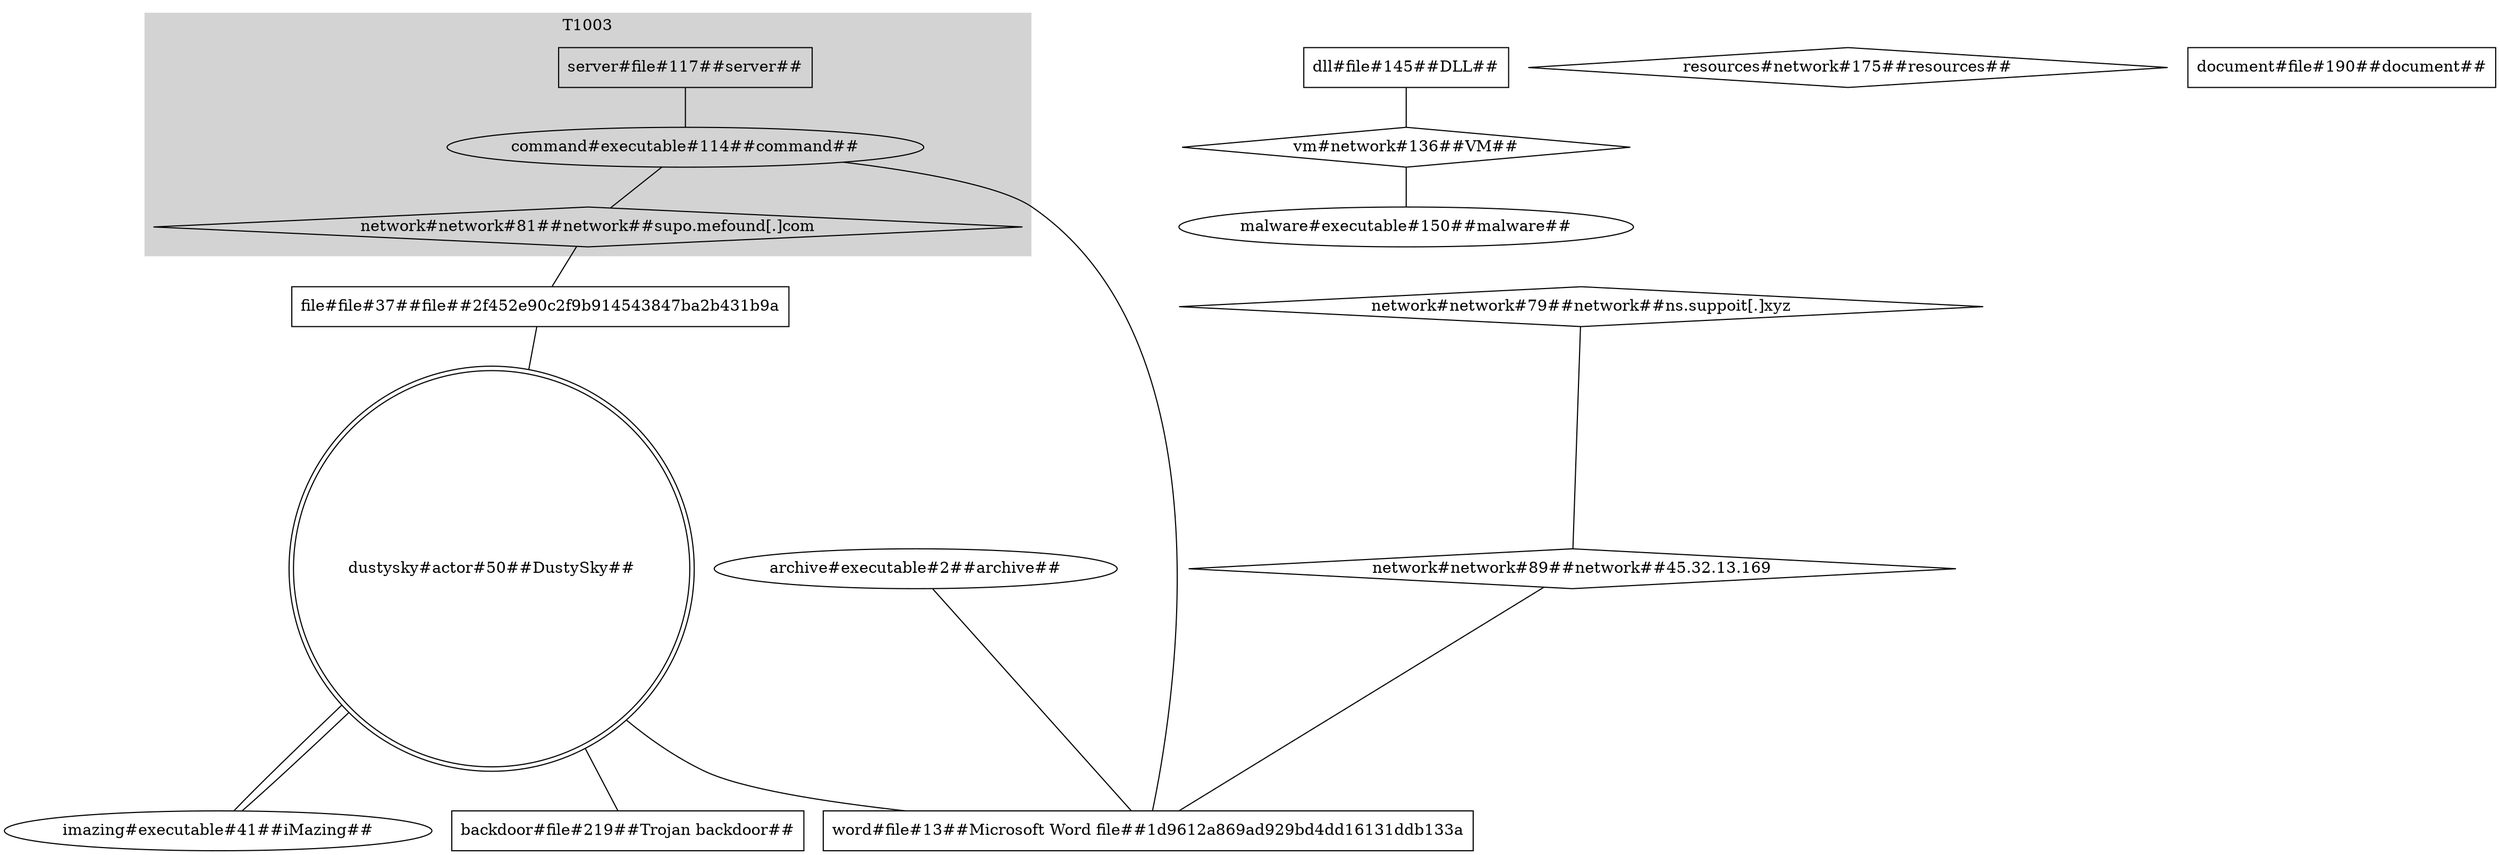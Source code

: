 graph G {
	"archive#executable#2" [label="archive#executable#2##archive##" shape=oval]
	"word#file#13" [label="word#file#13##Microsoft Word file##1d9612a869ad929bd4dd16131ddb133a" shape=rectangle]
	"network#network#79" [label="network#network#79##network##ns.suppoit[.]xyz" shape=diamond]
	"network#network#89" [label="network#network#89##network##45.32.13.169" shape=diamond]
	"network#network#81" [label="network#network#81##network##supo.mefound[.]com" shape=diamond]
	"file#file#37" [label="file#file#37##file##2f452e90c2f9b914543847ba2b431b9a" shape=rectangle]
	"dustysky#actor#50" [label="dustysky#actor#50##DustySky##" shape=doublecircle]
	"imazing#executable#41" [label="imazing#executable#41##iMazing##" shape=oval]
	"server#file#117" [label="server#file#117##server##" shape=rectangle]
	"command#executable#114" [label="command#executable#114##command##" shape=oval]
	"dll#file#145" [label="dll#file#145##DLL##" shape=rectangle]
	"vm#network#136" [label="vm#network#136##VM##" shape=diamond]
	"malware#executable#150" [label="malware#executable#150##malware##" shape=oval]
	"resources#network#175" [label="resources#network#175##resources##" shape=diamond]
	"document#file#190" [label="document#file#190##document##" shape=rectangle]
	"backdoor#file#219" [label="backdoor#file#219##Trojan backdoor##" shape=rectangle]
	"archive#executable#2" -- "word#file#13"
	"word#file#13" -- "command#executable#114"
	"network#network#79" -- "network#network#89"
	"network#network#89" -- "word#file#13"
	"network#network#81" -- "file#file#37"
	"file#file#37" -- "dustysky#actor#50"
	"dustysky#actor#50" -- "imazing#executable#41"
	"dustysky#actor#50" -- "word#file#13"
	"dustysky#actor#50" -- "backdoor#file#219"
	"imazing#executable#41" -- "dustysky#actor#50"
	"server#file#117" -- "command#executable#114"
	"command#executable#114" -- "network#network#81"
	"dll#file#145" -- "vm#network#136"
	"vm#network#136" -- "malware#executable#150"
	subgraph cluster_T1003 {
		color=lightgrey style=filled
		label=T1003
		"server#file#117"
		"command#executable#114"
		"network#network#81"
	}
	subgraph cluster_T1036 {
		color=lightgrey style=filled
		label=T1036
		"command#executable#114"
		"server#file#117"
		"network#network#81"
	}
	subgraph cluster_T1041 {
		color=lightgrey style=filled
		label=T1041
		"command#executable#114"
		"network#network#81"
		"server#file#117"
		"server#file#117"
	}
	subgraph cluster_T1059 {
		color=lightgrey style=filled
		label=T1059
		"command#executable#114"
		"command#executable#114"
		"server#file#117"
		"network#network#81"
		"server#file#117"
	}
	subgraph cluster_T1071 {
		color=lightgrey style=filled
		label=T1071
		"command#executable#114"
		"network#network#81"
		"server#file#117"
	}
	subgraph cluster_T1083 {
		color=lightgrey style=filled
		label=T1083
		"command#executable#114"
		"server#file#117"
		"network#network#81"
		"network#network#81"
	}
	subgraph cluster_T1105 {
		color=lightgrey style=filled
		label=T1105
		"server#file#117"
		"network#network#81"
		"command#executable#114"
		"command#executable#114"
	}
	subgraph cluster_T1571 {
		color=lightgrey style=filled
		label=T1571
		"command#executable#114"
		"network#network#81"
		"server#file#117"
	}
	subgraph cluster_T1573 {
		color=lightgrey style=filled
		label=T1573
		"command#executable#114"
		"network#network#81"
		"server#file#117"
	}
}
